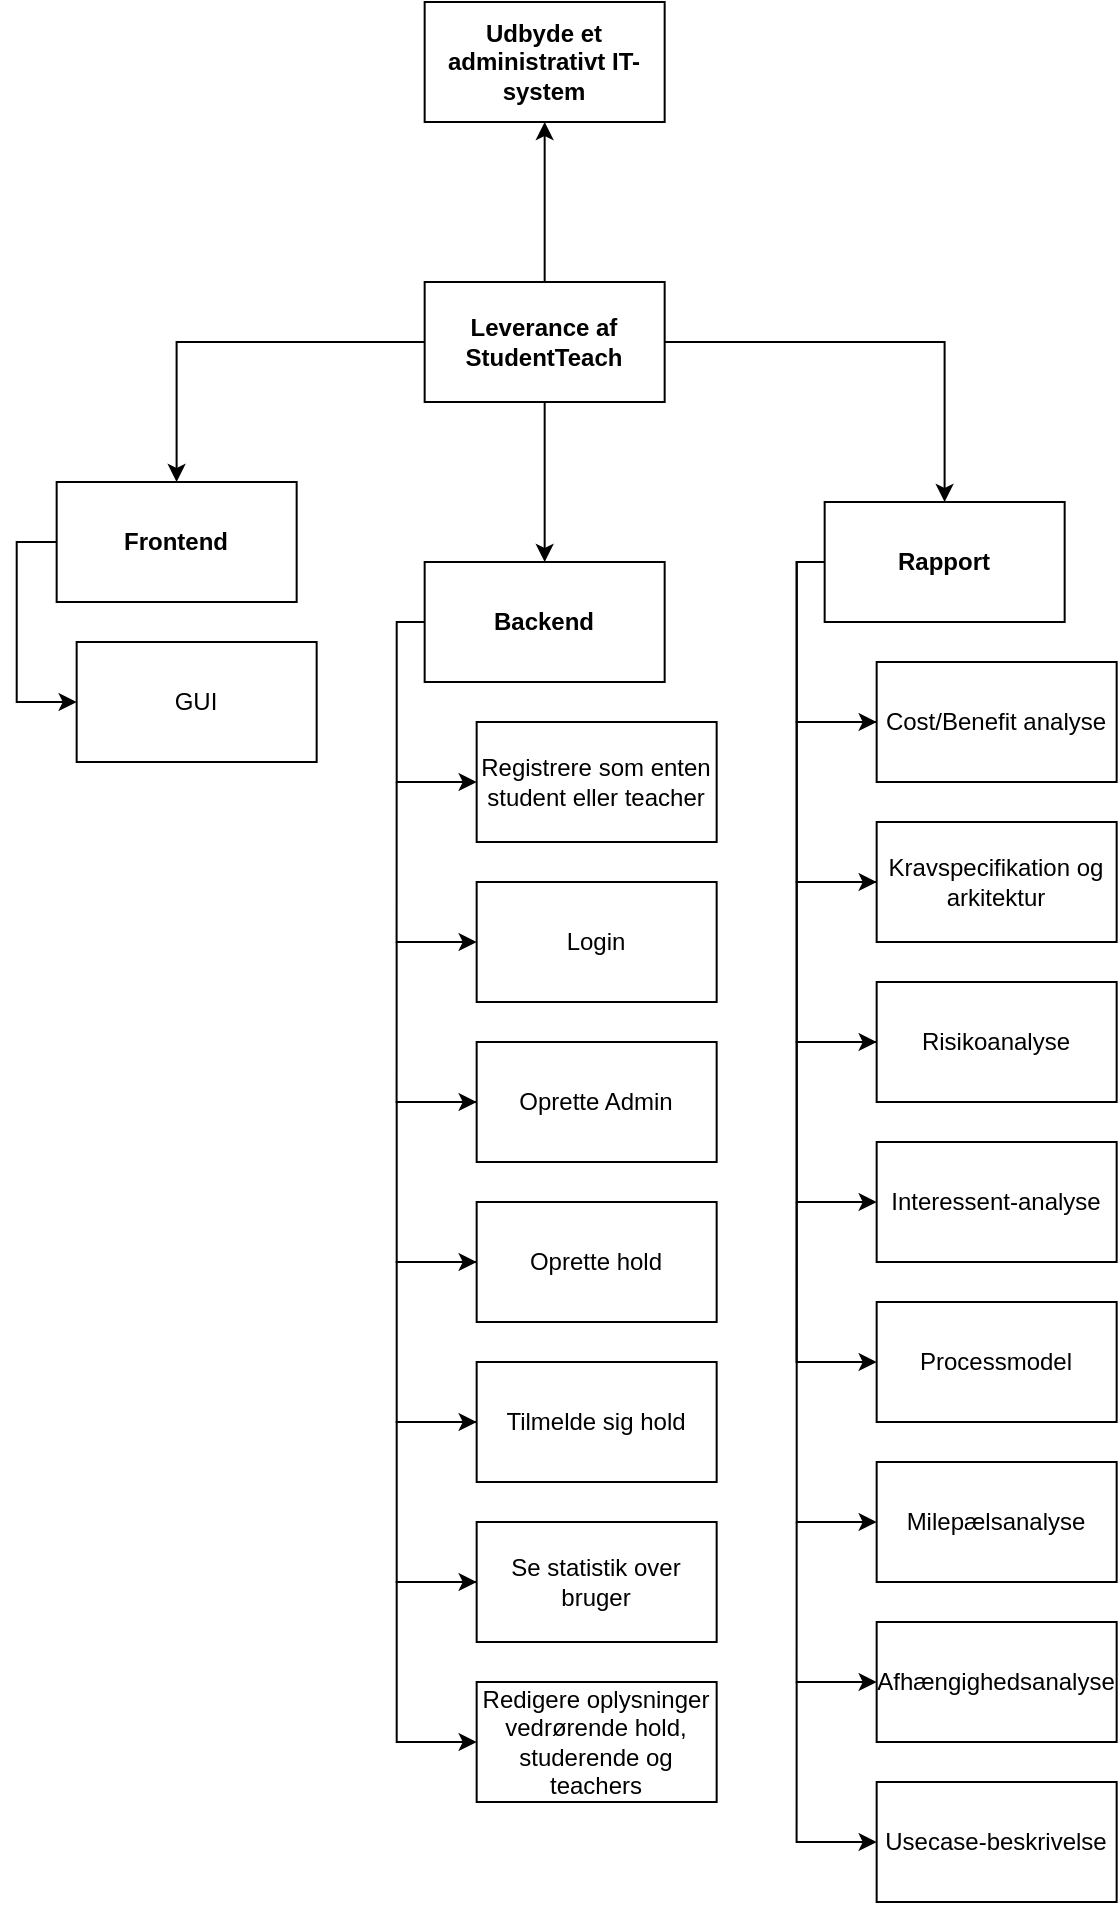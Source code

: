 <mxfile version="12.9.9" type="github">
  <diagram id="3AZzIE220VFOiJiIbyjP" name="Page-1">
    <mxGraphModel dx="1422" dy="794" grid="1" gridSize="10" guides="1" tooltips="1" connect="1" arrows="1" fold="1" page="1" pageScale="1" pageWidth="827" pageHeight="1169" math="0" shadow="0">
      <root>
        <mxCell id="0" />
        <mxCell id="1" parent="0" />
        <mxCell id="Jk5qHnKGdOJ1nb1w-nt2-3" value="" style="edgeStyle=orthogonalEdgeStyle;rounded=0;orthogonalLoop=1;jettySize=auto;html=1;" parent="1" source="Jk5qHnKGdOJ1nb1w-nt2-1" target="Jk5qHnKGdOJ1nb1w-nt2-2" edge="1">
          <mxGeometry relative="1" as="geometry" />
        </mxCell>
        <mxCell id="Jk5qHnKGdOJ1nb1w-nt2-5" value="" style="edgeStyle=orthogonalEdgeStyle;rounded=0;orthogonalLoop=1;jettySize=auto;html=1;" parent="1" source="Jk5qHnKGdOJ1nb1w-nt2-1" target="Jk5qHnKGdOJ1nb1w-nt2-4" edge="1">
          <mxGeometry relative="1" as="geometry" />
        </mxCell>
        <mxCell id="Jk5qHnKGdOJ1nb1w-nt2-7" value="" style="edgeStyle=orthogonalEdgeStyle;rounded=0;orthogonalLoop=1;jettySize=auto;html=1;" parent="1" source="Jk5qHnKGdOJ1nb1w-nt2-1" target="Jk5qHnKGdOJ1nb1w-nt2-6" edge="1">
          <mxGeometry relative="1" as="geometry" />
        </mxCell>
        <mxCell id="deQ2-Q1bwaaRHNpA15x_-2" value="" style="edgeStyle=orthogonalEdgeStyle;rounded=0;orthogonalLoop=1;jettySize=auto;html=1;" parent="1" source="Jk5qHnKGdOJ1nb1w-nt2-1" target="deQ2-Q1bwaaRHNpA15x_-1" edge="1">
          <mxGeometry relative="1" as="geometry" />
        </mxCell>
        <mxCell id="Jk5qHnKGdOJ1nb1w-nt2-1" value="&lt;b&gt;Leverance af StudentTeach&lt;/b&gt;" style="rounded=0;whiteSpace=wrap;html=1;" parent="1" vertex="1">
          <mxGeometry x="303.33" y="140" width="120" height="60" as="geometry" />
        </mxCell>
        <mxCell id="deQ2-Q1bwaaRHNpA15x_-1" value="&lt;b&gt;Udbyde et administrativt IT-system&lt;/b&gt;" style="rounded=0;whiteSpace=wrap;html=1;" parent="1" vertex="1">
          <mxGeometry x="303.33" width="120" height="60" as="geometry" />
        </mxCell>
        <mxCell id="Ops0DvnB60AxqXnKlPGb-2" value="" style="edgeStyle=orthogonalEdgeStyle;rounded=0;orthogonalLoop=1;jettySize=auto;html=1;" parent="1" source="Jk5qHnKGdOJ1nb1w-nt2-6" target="Ops0DvnB60AxqXnKlPGb-1" edge="1">
          <mxGeometry relative="1" as="geometry">
            <Array as="points">
              <mxPoint x="489.33" y="280" />
              <mxPoint x="489.33" y="360" />
            </Array>
          </mxGeometry>
        </mxCell>
        <mxCell id="2z4ijSv8l3djSHBPxvHV-10" value="" style="edgeStyle=orthogonalEdgeStyle;rounded=0;orthogonalLoop=1;jettySize=auto;html=1;entryX=0;entryY=0.5;entryDx=0;entryDy=0;" parent="1" source="Jk5qHnKGdOJ1nb1w-nt2-6" target="2z4ijSv8l3djSHBPxvHV-12" edge="1">
          <mxGeometry relative="1" as="geometry">
            <mxPoint x="519.33" y="770" as="targetPoint" />
            <Array as="points">
              <mxPoint x="489.33" y="280" />
              <mxPoint x="489.33" y="760" />
            </Array>
          </mxGeometry>
        </mxCell>
        <mxCell id="Jk5qHnKGdOJ1nb1w-nt2-6" value="&lt;b&gt;Rapport&lt;/b&gt;" style="rounded=0;whiteSpace=wrap;html=1;" parent="1" vertex="1">
          <mxGeometry x="503.33" y="250" width="120" height="60" as="geometry" />
        </mxCell>
        <mxCell id="Ops0DvnB60AxqXnKlPGb-4" value="" style="edgeStyle=orthogonalEdgeStyle;rounded=0;orthogonalLoop=1;jettySize=auto;html=1;" parent="1" source="Ops0DvnB60AxqXnKlPGb-1" edge="1">
          <mxGeometry relative="1" as="geometry">
            <Array as="points">
              <mxPoint x="489.33" y="360" />
              <mxPoint x="489.33" y="440" />
            </Array>
            <mxPoint x="529.33" y="440" as="targetPoint" />
          </mxGeometry>
        </mxCell>
        <mxCell id="Ops0DvnB60AxqXnKlPGb-1" value="Cost/Benefit analyse" style="rounded=0;whiteSpace=wrap;html=1;" parent="1" vertex="1">
          <mxGeometry x="529.33" y="330" width="120" height="60" as="geometry" />
        </mxCell>
        <mxCell id="Ops0DvnB60AxqXnKlPGb-6" value="" style="edgeStyle=orthogonalEdgeStyle;rounded=0;orthogonalLoop=1;jettySize=auto;html=1;" parent="1" target="Ops0DvnB60AxqXnKlPGb-5" edge="1">
          <mxGeometry relative="1" as="geometry">
            <Array as="points">
              <mxPoint x="489.33" y="440" />
              <mxPoint x="489.33" y="520" />
            </Array>
            <mxPoint x="529.33" y="440" as="sourcePoint" />
          </mxGeometry>
        </mxCell>
        <mxCell id="Ops0DvnB60AxqXnKlPGb-8" value="" style="edgeStyle=orthogonalEdgeStyle;rounded=0;orthogonalLoop=1;jettySize=auto;html=1;entryX=0;entryY=0.5;entryDx=0;entryDy=0;" parent="1" source="Ops0DvnB60AxqXnKlPGb-5" target="Ops0DvnB60AxqXnKlPGb-7" edge="1">
          <mxGeometry relative="1" as="geometry">
            <Array as="points">
              <mxPoint x="489.33" y="520" />
              <mxPoint x="489.33" y="600" />
            </Array>
          </mxGeometry>
        </mxCell>
        <mxCell id="Ops0DvnB60AxqXnKlPGb-5" value="Risikoanalyse" style="rounded=0;whiteSpace=wrap;html=1;" parent="1" vertex="1">
          <mxGeometry x="529.33" y="490" width="120" height="60" as="geometry" />
        </mxCell>
        <mxCell id="Ops0DvnB60AxqXnKlPGb-10" value="" style="edgeStyle=orthogonalEdgeStyle;rounded=0;orthogonalLoop=1;jettySize=auto;html=1;" parent="1" target="Ops0DvnB60AxqXnKlPGb-9" edge="1">
          <mxGeometry relative="1" as="geometry">
            <Array as="points">
              <mxPoint x="489.33" y="680" />
            </Array>
            <mxPoint x="489.33" y="600" as="sourcePoint" />
          </mxGeometry>
        </mxCell>
        <mxCell id="Ops0DvnB60AxqXnKlPGb-7" value="Interessent-analyse" style="rounded=0;whiteSpace=wrap;html=1;" parent="1" vertex="1">
          <mxGeometry x="529.33" y="570" width="120" height="60" as="geometry" />
        </mxCell>
        <mxCell id="Ops0DvnB60AxqXnKlPGb-9" value="Processmodel" style="rounded=0;whiteSpace=wrap;html=1;" parent="1" vertex="1">
          <mxGeometry x="529.33" y="650" width="120" height="60" as="geometry" />
        </mxCell>
        <mxCell id="Jk5qHnKGdOJ1nb1w-nt2-15" value="" style="edgeStyle=orthogonalEdgeStyle;rounded=0;orthogonalLoop=1;jettySize=auto;html=1;" parent="1" source="Jk5qHnKGdOJ1nb1w-nt2-4" target="Jk5qHnKGdOJ1nb1w-nt2-14" edge="1">
          <mxGeometry relative="1" as="geometry">
            <Array as="points">
              <mxPoint x="289.33" y="310" />
              <mxPoint x="289.33" y="390" />
            </Array>
          </mxGeometry>
        </mxCell>
        <mxCell id="Jk5qHnKGdOJ1nb1w-nt2-4" value="&lt;b&gt;Backend&lt;/b&gt;" style="rounded=0;whiteSpace=wrap;html=1;" parent="1" vertex="1">
          <mxGeometry x="303.33" y="280" width="120" height="60" as="geometry" />
        </mxCell>
        <mxCell id="Jk5qHnKGdOJ1nb1w-nt2-20" value="" style="edgeStyle=orthogonalEdgeStyle;rounded=0;orthogonalLoop=1;jettySize=auto;html=1;" parent="1" target="Jk5qHnKGdOJ1nb1w-nt2-19" edge="1">
          <mxGeometry relative="1" as="geometry">
            <mxPoint x="289.33" y="390" as="sourcePoint" />
            <Array as="points">
              <mxPoint x="289.33" y="470" />
            </Array>
          </mxGeometry>
        </mxCell>
        <mxCell id="Jk5qHnKGdOJ1nb1w-nt2-14" value="Registrere som enten student eller teacher" style="rounded=0;whiteSpace=wrap;html=1;" parent="1" vertex="1">
          <mxGeometry x="329.33" y="360" width="120" height="60" as="geometry" />
        </mxCell>
        <mxCell id="Jk5qHnKGdOJ1nb1w-nt2-22" value="" style="edgeStyle=orthogonalEdgeStyle;rounded=0;orthogonalLoop=1;jettySize=auto;html=1;" parent="1" target="Jk5qHnKGdOJ1nb1w-nt2-21" edge="1">
          <mxGeometry relative="1" as="geometry">
            <mxPoint x="289.33" y="470" as="sourcePoint" />
            <Array as="points">
              <mxPoint x="289.33" y="550" />
            </Array>
          </mxGeometry>
        </mxCell>
        <mxCell id="Jk5qHnKGdOJ1nb1w-nt2-19" value="Login" style="rounded=0;whiteSpace=wrap;html=1;" parent="1" vertex="1">
          <mxGeometry x="329.33" y="440" width="120" height="60" as="geometry" />
        </mxCell>
        <mxCell id="Jk5qHnKGdOJ1nb1w-nt2-24" value="" style="edgeStyle=orthogonalEdgeStyle;rounded=0;orthogonalLoop=1;jettySize=auto;html=1;" parent="1" source="Jk5qHnKGdOJ1nb1w-nt2-21" target="Jk5qHnKGdOJ1nb1w-nt2-23" edge="1">
          <mxGeometry relative="1" as="geometry">
            <Array as="points">
              <mxPoint x="289.33" y="550" />
              <mxPoint x="289.33" y="630" />
            </Array>
          </mxGeometry>
        </mxCell>
        <mxCell id="Jk5qHnKGdOJ1nb1w-nt2-21" value="Oprette Admin" style="rounded=0;whiteSpace=wrap;html=1;" parent="1" vertex="1">
          <mxGeometry x="329.33" y="520" width="120" height="60" as="geometry" />
        </mxCell>
        <mxCell id="Jk5qHnKGdOJ1nb1w-nt2-26" value="" style="edgeStyle=orthogonalEdgeStyle;rounded=0;orthogonalLoop=1;jettySize=auto;html=1;" parent="1" source="Jk5qHnKGdOJ1nb1w-nt2-23" target="Jk5qHnKGdOJ1nb1w-nt2-25" edge="1">
          <mxGeometry relative="1" as="geometry">
            <Array as="points">
              <mxPoint x="289.33" y="630" />
              <mxPoint x="289.33" y="710" />
            </Array>
          </mxGeometry>
        </mxCell>
        <mxCell id="Jk5qHnKGdOJ1nb1w-nt2-23" value="Oprette hold" style="rounded=0;whiteSpace=wrap;html=1;" parent="1" vertex="1">
          <mxGeometry x="329.33" y="600" width="120" height="60" as="geometry" />
        </mxCell>
        <mxCell id="Jk5qHnKGdOJ1nb1w-nt2-25" value="Tilmelde sig hold" style="rounded=0;whiteSpace=wrap;html=1;" parent="1" vertex="1">
          <mxGeometry x="329.33" y="680" width="120" height="60" as="geometry" />
        </mxCell>
        <mxCell id="Ops0DvnB60AxqXnKlPGb-12" value="" style="edgeStyle=orthogonalEdgeStyle;rounded=0;orthogonalLoop=1;jettySize=auto;html=1;" parent="1" source="Jk5qHnKGdOJ1nb1w-nt2-2" target="Ops0DvnB60AxqXnKlPGb-11" edge="1">
          <mxGeometry relative="1" as="geometry">
            <Array as="points">
              <mxPoint x="99.33" y="270" />
              <mxPoint x="99.33" y="350" />
            </Array>
          </mxGeometry>
        </mxCell>
        <mxCell id="Jk5qHnKGdOJ1nb1w-nt2-2" value="&lt;b&gt;Frontend&lt;/b&gt;" style="rounded=0;whiteSpace=wrap;html=1;" parent="1" vertex="1">
          <mxGeometry x="119.33" y="240" width="120" height="60" as="geometry" />
        </mxCell>
        <mxCell id="Ops0DvnB60AxqXnKlPGb-11" value="GUI" style="rounded=0;whiteSpace=wrap;html=1;" parent="1" vertex="1">
          <mxGeometry x="129.33" y="320" width="120" height="60" as="geometry" />
        </mxCell>
        <mxCell id="2z4ijSv8l3djSHBPxvHV-2" value="" style="edgeStyle=orthogonalEdgeStyle;rounded=0;orthogonalLoop=1;jettySize=auto;html=1;" parent="1" edge="1">
          <mxGeometry relative="1" as="geometry">
            <Array as="points">
              <mxPoint x="289.33" y="710" />
              <mxPoint x="289.33" y="790" />
            </Array>
            <mxPoint x="329.33" y="710" as="sourcePoint" />
            <mxPoint x="329.33" y="790" as="targetPoint" />
          </mxGeometry>
        </mxCell>
        <mxCell id="2z4ijSv8l3djSHBPxvHV-3" value="" style="edgeStyle=orthogonalEdgeStyle;rounded=0;orthogonalLoop=1;jettySize=auto;html=1;" parent="1" edge="1">
          <mxGeometry relative="1" as="geometry">
            <Array as="points">
              <mxPoint x="289.33" y="790" />
              <mxPoint x="289.33" y="870" />
            </Array>
            <mxPoint x="329.33" y="790" as="sourcePoint" />
            <mxPoint x="329.33" y="870" as="targetPoint" />
          </mxGeometry>
        </mxCell>
        <mxCell id="2z4ijSv8l3djSHBPxvHV-4" value="Redigere oplysninger vedrørende hold, studerende og teachers" style="rounded=0;whiteSpace=wrap;html=1;" parent="1" vertex="1">
          <mxGeometry x="329.33" y="840" width="120" height="60" as="geometry" />
        </mxCell>
        <mxCell id="2z4ijSv8l3djSHBPxvHV-6" value="Se statistik over bruger" style="rounded=0;whiteSpace=wrap;html=1;" parent="1" vertex="1">
          <mxGeometry x="329.33" y="760" width="120" height="60" as="geometry" />
        </mxCell>
        <mxCell id="2z4ijSv8l3djSHBPxvHV-11" value="Afhængighedsanalyse" style="rounded=0;whiteSpace=wrap;html=1;" parent="1" vertex="1">
          <mxGeometry x="529.33" y="810" width="120" height="60" as="geometry" />
        </mxCell>
        <mxCell id="2z4ijSv8l3djSHBPxvHV-13" value="" style="edgeStyle=orthogonalEdgeStyle;rounded=0;orthogonalLoop=1;jettySize=auto;html=1;entryX=0;entryY=0.5;entryDx=0;entryDy=0;" parent="1" target="2z4ijSv8l3djSHBPxvHV-11" edge="1">
          <mxGeometry relative="1" as="geometry">
            <mxPoint x="489.33" y="760" as="sourcePoint" />
            <mxPoint x="489.33" y="870" as="targetPoint" />
            <Array as="points">
              <mxPoint x="489.33" y="760" />
              <mxPoint x="489.33" y="840" />
            </Array>
          </mxGeometry>
        </mxCell>
        <mxCell id="2z4ijSv8l3djSHBPxvHV-12" value="Milepælsanalyse" style="rounded=0;whiteSpace=wrap;html=1;" parent="1" vertex="1">
          <mxGeometry x="529.33" y="730" width="120" height="60" as="geometry" />
        </mxCell>
        <mxCell id="2z4ijSv8l3djSHBPxvHV-15" value="" style="edgeStyle=orthogonalEdgeStyle;rounded=0;orthogonalLoop=1;jettySize=auto;html=1;entryX=0;entryY=0.5;entryDx=0;entryDy=0;" parent="1" edge="1">
          <mxGeometry relative="1" as="geometry">
            <mxPoint x="489.33" y="840" as="sourcePoint" />
            <mxPoint x="529.33" y="920" as="targetPoint" />
            <Array as="points">
              <mxPoint x="489.33" y="840" />
              <mxPoint x="489.33" y="920" />
            </Array>
          </mxGeometry>
        </mxCell>
        <mxCell id="2z4ijSv8l3djSHBPxvHV-16" value="Usecase-beskrivelse" style="rounded=0;whiteSpace=wrap;html=1;" parent="1" vertex="1">
          <mxGeometry x="529.33" y="890" width="120" height="60" as="geometry" />
        </mxCell>
        <mxCell id="2z4ijSv8l3djSHBPxvHV-19" value="Kravspecifikation og arkitektur" style="rounded=0;whiteSpace=wrap;html=1;" parent="1" vertex="1">
          <mxGeometry x="529.33" y="410" width="120" height="60" as="geometry" />
        </mxCell>
      </root>
    </mxGraphModel>
  </diagram>
</mxfile>
